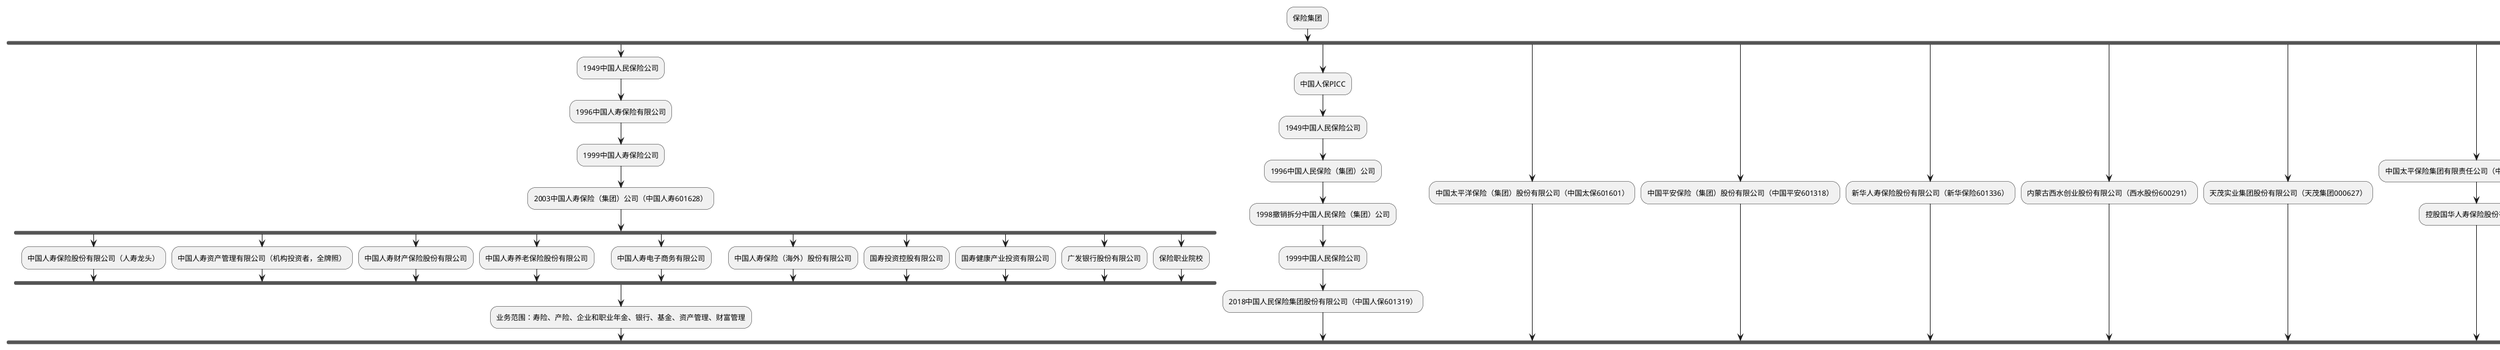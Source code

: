 @startuml 四大国有保险集团（中国人寿、中国人保、中国太平、中信保）
:保险集团;
fork
    :1949中国人民保险公司;
    :1996中国人寿保险有限公司;
    :1999中国人寿保险公司;
    :2003中国人寿保险（集团）公司（中国人寿601628）;
    fork
        :中国人寿保险股份有限公司（人寿龙头）;
    fork again
        :中国人寿资产管理有限公司（机构投资者，全牌照）;
    fork again
        :中国人寿财产保险股份有限公司;
    fork again
        :中国人寿养老保险股份有限公司;
    fork again
        :中国人寿电子商务有限公司;
    fork again
        :中国人寿保险（海外）股份有限公司;
    fork again
        :国寿投资控股有限公司;
    fork again
        :国寿健康产业投资有限公司;
    fork again
        :广发银行股份有限公司;
    fork again
        :保险职业院校;
    end fork
    :业务范围：寿险、产险、企业和职业年金、银行、基金、资产管理、财富管理;
fork again
    :中国人保PICC;
    :1949中国人民保险公司;
    :1996中国人民保险（集团）公司;
    :1998撤销拆分中国人民保险（集团）公司;
    :1999中国人民保险公司;
    :2018中国人民保险集团股份有限公司（中国人保601319）;
fork again
    :中国太平洋保险（集团）股份有限公司（中国太保601601）;
fork again
    :中国平安保险（集团）股份有限公司（中国平安601318）;
fork again
    :新华人寿保险股份有限公司（新华保险601336）;
fork again
    :内蒙古西水创业股份有限公司（西水股份600291）;
fork again
    :天茂实业集团股份有限公司（天茂集团000627）;
fork again
    :中国太平保险集团有限责任公司（中国太平，港股上市）;
    :控股国华人寿保险股份有限公司;
fork again
    :中信保;
end fork;
@enduml